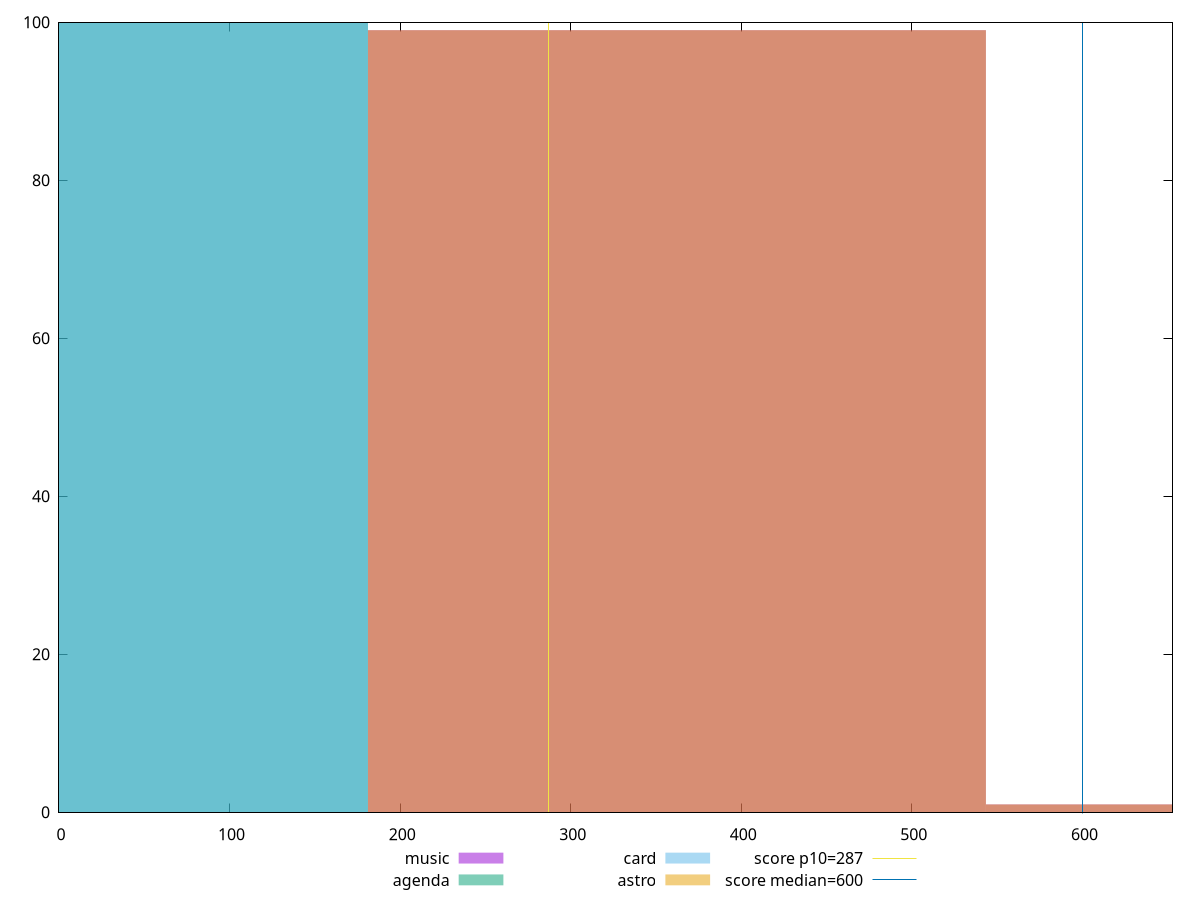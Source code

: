reset

$music <<EOF
724.5618795804444 1
362.2809397902222 99
EOF

$agenda <<EOF
0 100
EOF

$card <<EOF
0 100
EOF

$astro <<EOF
724.5618795804444 1
362.2809397902222 99
EOF

set key outside below
set boxwidth 362.2809397902222
set xrange [0:652.8240000000017]
set yrange [0:100]
set trange [0:100]
set style fill transparent solid 0.5 noborder

set parametric
set terminal svg size 640, 520 enhanced background rgb 'white'
set output "reports/report_00031_2021-02-24T23-18-18.084Z/total-blocking-time/comparison/histogram/all_raw.svg"

plot $music title "music" with boxes, \
     $agenda title "agenda" with boxes, \
     $card title "card" with boxes, \
     $astro title "astro" with boxes, \
     287,t title "score p10=287", \
     600,t title "score median=600"

reset
